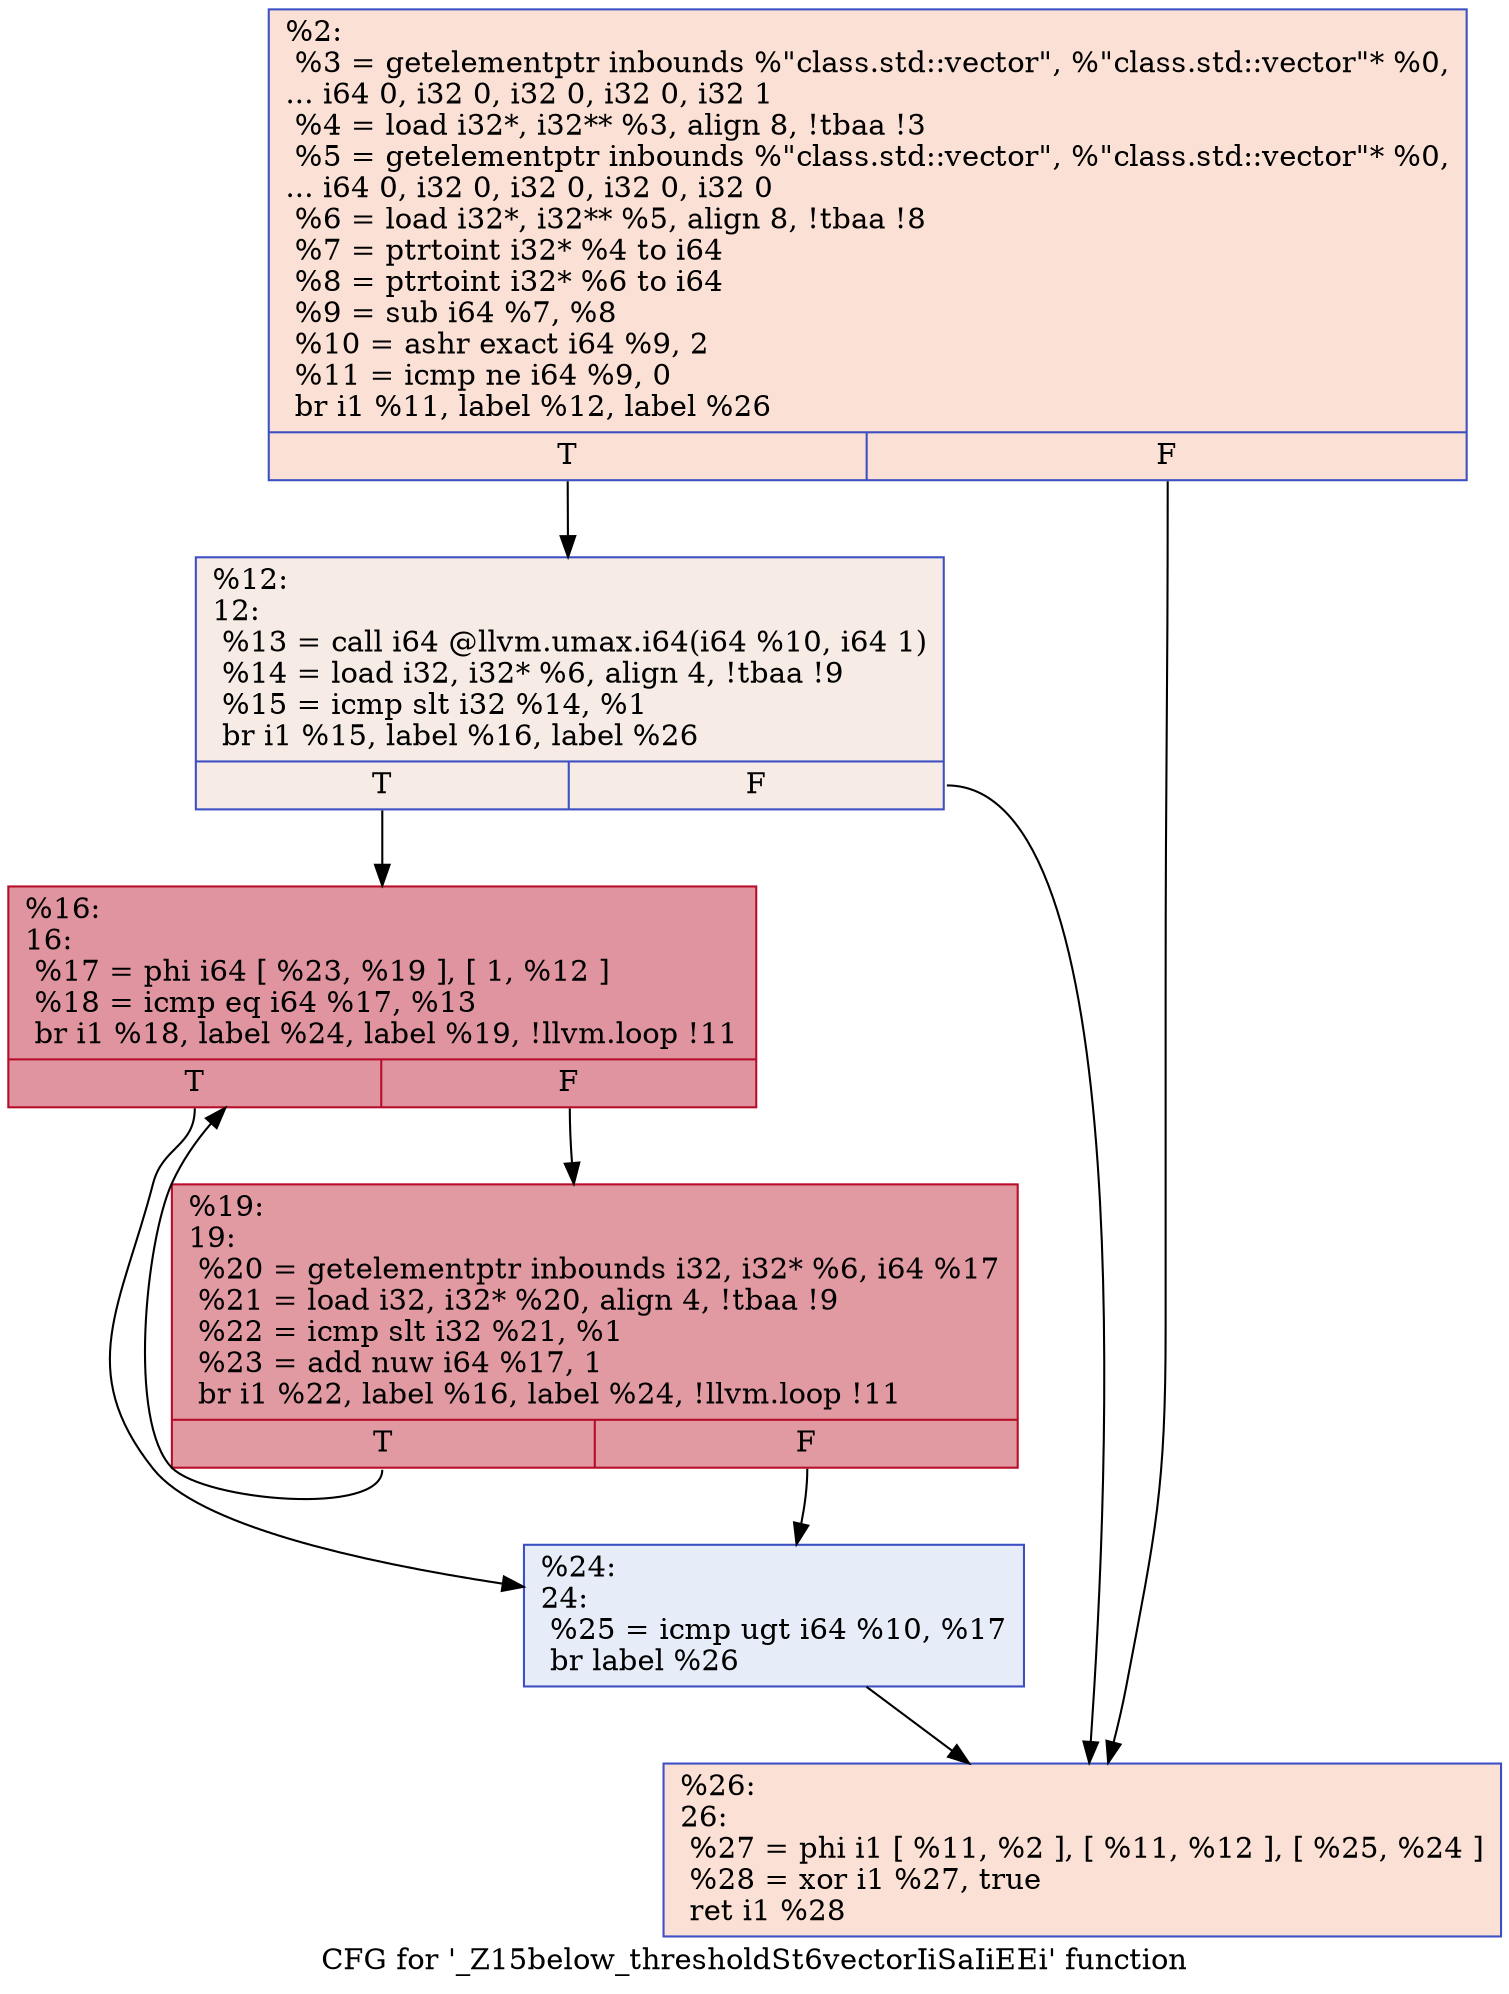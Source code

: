 digraph "CFG for '_Z15below_thresholdSt6vectorIiSaIiEEi' function" {
	label="CFG for '_Z15below_thresholdSt6vectorIiSaIiEEi' function";

	Node0x558716399fe0 [shape=record,color="#3d50c3ff", style=filled, fillcolor="#f7bca170",label="{%2:\l  %3 = getelementptr inbounds %\"class.std::vector\", %\"class.std::vector\"* %0,\l... i64 0, i32 0, i32 0, i32 0, i32 1\l  %4 = load i32*, i32** %3, align 8, !tbaa !3\l  %5 = getelementptr inbounds %\"class.std::vector\", %\"class.std::vector\"* %0,\l... i64 0, i32 0, i32 0, i32 0, i32 0\l  %6 = load i32*, i32** %5, align 8, !tbaa !8\l  %7 = ptrtoint i32* %4 to i64\l  %8 = ptrtoint i32* %6 to i64\l  %9 = sub i64 %7, %8\l  %10 = ashr exact i64 %9, 2\l  %11 = icmp ne i64 %9, 0\l  br i1 %11, label %12, label %26\l|{<s0>T|<s1>F}}"];
	Node0x558716399fe0:s0 -> Node0x55871639b370;
	Node0x558716399fe0:s1 -> Node0x55871639b9b0;
	Node0x55871639b370 [shape=record,color="#3d50c3ff", style=filled, fillcolor="#ecd3c570",label="{%12:\l12:                                               \l  %13 = call i64 @llvm.umax.i64(i64 %10, i64 1)\l  %14 = load i32, i32* %6, align 4, !tbaa !9\l  %15 = icmp slt i32 %14, %1\l  br i1 %15, label %16, label %26\l|{<s0>T|<s1>F}}"];
	Node0x55871639b370:s0 -> Node0x55871639bf50;
	Node0x55871639b370:s1 -> Node0x55871639b9b0;
	Node0x55871639bf50 [shape=record,color="#b70d28ff", style=filled, fillcolor="#b70d2870",label="{%16:\l16:                                               \l  %17 = phi i64 [ %23, %19 ], [ 1, %12 ]\l  %18 = icmp eq i64 %17, %13\l  br i1 %18, label %24, label %19, !llvm.loop !11\l|{<s0>T|<s1>F}}"];
	Node0x55871639bf50:s0 -> Node0x55871639c200;
	Node0x55871639bf50:s1 -> Node0x55871639c0c0;
	Node0x55871639c0c0 [shape=record,color="#b70d28ff", style=filled, fillcolor="#bb1b2c70",label="{%19:\l19:                                               \l  %20 = getelementptr inbounds i32, i32* %6, i64 %17\l  %21 = load i32, i32* %20, align 4, !tbaa !9\l  %22 = icmp slt i32 %21, %1\l  %23 = add nuw i64 %17, 1\l  br i1 %22, label %16, label %24, !llvm.loop !11\l|{<s0>T|<s1>F}}"];
	Node0x55871639c0c0:s0 -> Node0x55871639bf50;
	Node0x55871639c0c0:s1 -> Node0x55871639c200;
	Node0x55871639c200 [shape=record,color="#3d50c3ff", style=filled, fillcolor="#c7d7f070",label="{%24:\l24:                                               \l  %25 = icmp ugt i64 %10, %17\l  br label %26\l}"];
	Node0x55871639c200 -> Node0x55871639b9b0;
	Node0x55871639b9b0 [shape=record,color="#3d50c3ff", style=filled, fillcolor="#f7bca170",label="{%26:\l26:                                               \l  %27 = phi i1 [ %11, %2 ], [ %11, %12 ], [ %25, %24 ]\l  %28 = xor i1 %27, true\l  ret i1 %28\l}"];
}
